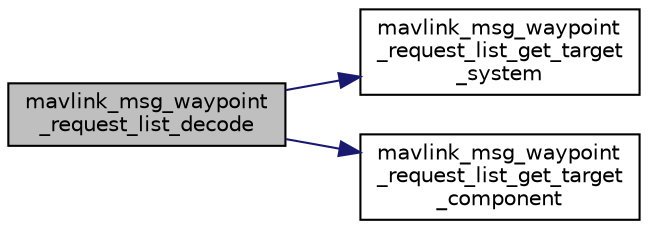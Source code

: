 digraph "mavlink_msg_waypoint_request_list_decode"
{
 // INTERACTIVE_SVG=YES
  edge [fontname="Helvetica",fontsize="10",labelfontname="Helvetica",labelfontsize="10"];
  node [fontname="Helvetica",fontsize="10",shape=record];
  rankdir="LR";
  Node1 [label="mavlink_msg_waypoint\l_request_list_decode",height=0.2,width=0.4,color="black", fillcolor="grey75", style="filled" fontcolor="black"];
  Node1 -> Node2 [color="midnightblue",fontsize="10",style="solid",fontname="Helvetica"];
  Node2 [label="mavlink_msg_waypoint\l_request_list_get_target\l_system",height=0.2,width=0.4,color="black", fillcolor="white", style="filled",URL="$mavlink__msg__waypoint__request__list_8h.html#a33363937409389fd49e6c296eb6d4a90",tooltip="Send a waypoint_request_list message. "];
  Node1 -> Node3 [color="midnightblue",fontsize="10",style="solid",fontname="Helvetica"];
  Node3 [label="mavlink_msg_waypoint\l_request_list_get_target\l_component",height=0.2,width=0.4,color="black", fillcolor="white", style="filled",URL="$mavlink__msg__waypoint__request__list_8h.html#a9585a75154c894c7c56ce896745b7370",tooltip="Get field target_component from waypoint_request_list message. "];
}
